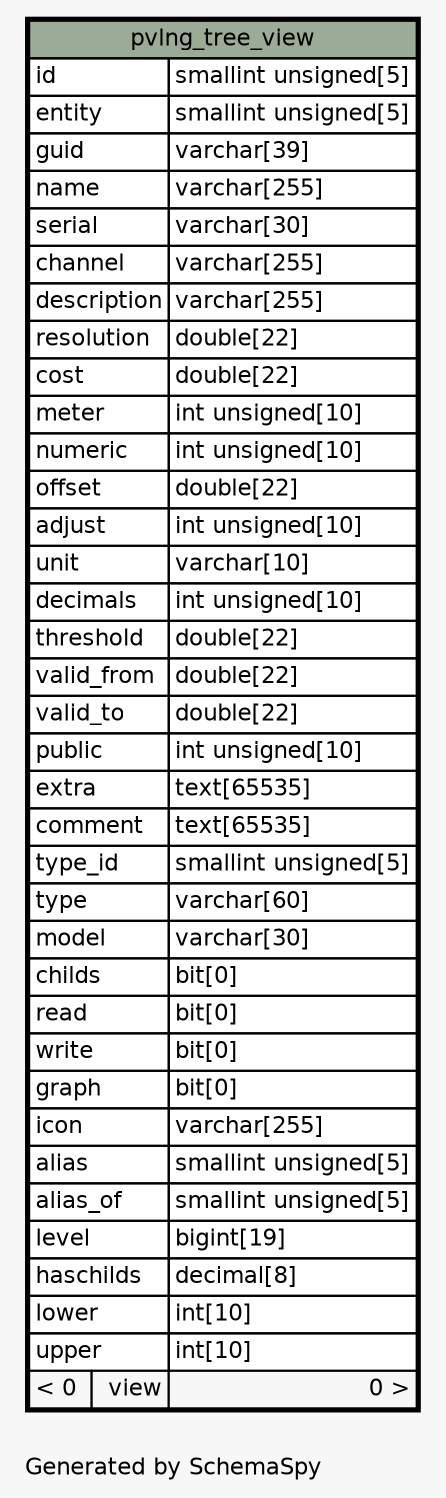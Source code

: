 // dot 2.26.3 on Linux 3.2.0-4-486
// SchemaSpy rev 590
digraph "oneDegreeRelationshipsDiagram" {
  graph [
    rankdir="RL"
    bgcolor="#f7f7f7"
    label="\nGenerated by SchemaSpy"
    labeljust="l"
    nodesep="0.18"
    ranksep="0.46"
    fontname="Helvetica"
    fontsize="11"
  ];
  node [
    fontname="Helvetica"
    fontsize="11"
    shape="plaintext"
  ];
  edge [
    arrowsize="0.8"
  ];
  "pvlng_tree_view" [
    label=<
    <TABLE BORDER="2" CELLBORDER="1" CELLSPACING="0" BGCOLOR="#ffffff">
      <TR><TD COLSPAN="3" BGCOLOR="#9bab96" ALIGN="CENTER">pvlng_tree_view</TD></TR>
      <TR><TD PORT="id" COLSPAN="2" ALIGN="LEFT">id</TD><TD PORT="id.type" ALIGN="LEFT">smallint unsigned[5]</TD></TR>
      <TR><TD PORT="entity" COLSPAN="2" ALIGN="LEFT">entity</TD><TD PORT="entity.type" ALIGN="LEFT">smallint unsigned[5]</TD></TR>
      <TR><TD PORT="guid" COLSPAN="2" ALIGN="LEFT">guid</TD><TD PORT="guid.type" ALIGN="LEFT">varchar[39]</TD></TR>
      <TR><TD PORT="name" COLSPAN="2" ALIGN="LEFT">name</TD><TD PORT="name.type" ALIGN="LEFT">varchar[255]</TD></TR>
      <TR><TD PORT="serial" COLSPAN="2" ALIGN="LEFT">serial</TD><TD PORT="serial.type" ALIGN="LEFT">varchar[30]</TD></TR>
      <TR><TD PORT="channel" COLSPAN="2" ALIGN="LEFT">channel</TD><TD PORT="channel.type" ALIGN="LEFT">varchar[255]</TD></TR>
      <TR><TD PORT="description" COLSPAN="2" ALIGN="LEFT">description</TD><TD PORT="description.type" ALIGN="LEFT">varchar[255]</TD></TR>
      <TR><TD PORT="resolution" COLSPAN="2" ALIGN="LEFT">resolution</TD><TD PORT="resolution.type" ALIGN="LEFT">double[22]</TD></TR>
      <TR><TD PORT="cost" COLSPAN="2" ALIGN="LEFT">cost</TD><TD PORT="cost.type" ALIGN="LEFT">double[22]</TD></TR>
      <TR><TD PORT="meter" COLSPAN="2" ALIGN="LEFT">meter</TD><TD PORT="meter.type" ALIGN="LEFT">int unsigned[10]</TD></TR>
      <TR><TD PORT="numeric" COLSPAN="2" ALIGN="LEFT">numeric</TD><TD PORT="numeric.type" ALIGN="LEFT">int unsigned[10]</TD></TR>
      <TR><TD PORT="offset" COLSPAN="2" ALIGN="LEFT">offset</TD><TD PORT="offset.type" ALIGN="LEFT">double[22]</TD></TR>
      <TR><TD PORT="adjust" COLSPAN="2" ALIGN="LEFT">adjust</TD><TD PORT="adjust.type" ALIGN="LEFT">int unsigned[10]</TD></TR>
      <TR><TD PORT="unit" COLSPAN="2" ALIGN="LEFT">unit</TD><TD PORT="unit.type" ALIGN="LEFT">varchar[10]</TD></TR>
      <TR><TD PORT="decimals" COLSPAN="2" ALIGN="LEFT">decimals</TD><TD PORT="decimals.type" ALIGN="LEFT">int unsigned[10]</TD></TR>
      <TR><TD PORT="threshold" COLSPAN="2" ALIGN="LEFT">threshold</TD><TD PORT="threshold.type" ALIGN="LEFT">double[22]</TD></TR>
      <TR><TD PORT="valid_from" COLSPAN="2" ALIGN="LEFT">valid_from</TD><TD PORT="valid_from.type" ALIGN="LEFT">double[22]</TD></TR>
      <TR><TD PORT="valid_to" COLSPAN="2" ALIGN="LEFT">valid_to</TD><TD PORT="valid_to.type" ALIGN="LEFT">double[22]</TD></TR>
      <TR><TD PORT="public" COLSPAN="2" ALIGN="LEFT">public</TD><TD PORT="public.type" ALIGN="LEFT">int unsigned[10]</TD></TR>
      <TR><TD PORT="extra" COLSPAN="2" ALIGN="LEFT">extra</TD><TD PORT="extra.type" ALIGN="LEFT">text[65535]</TD></TR>
      <TR><TD PORT="comment" COLSPAN="2" ALIGN="LEFT">comment</TD><TD PORT="comment.type" ALIGN="LEFT">text[65535]</TD></TR>
      <TR><TD PORT="type_id" COLSPAN="2" ALIGN="LEFT">type_id</TD><TD PORT="type_id.type" ALIGN="LEFT">smallint unsigned[5]</TD></TR>
      <TR><TD PORT="type" COLSPAN="2" ALIGN="LEFT">type</TD><TD PORT="type.type" ALIGN="LEFT">varchar[60]</TD></TR>
      <TR><TD PORT="model" COLSPAN="2" ALIGN="LEFT">model</TD><TD PORT="model.type" ALIGN="LEFT">varchar[30]</TD></TR>
      <TR><TD PORT="childs" COLSPAN="2" ALIGN="LEFT">childs</TD><TD PORT="childs.type" ALIGN="LEFT">bit[0]</TD></TR>
      <TR><TD PORT="read" COLSPAN="2" ALIGN="LEFT">read</TD><TD PORT="read.type" ALIGN="LEFT">bit[0]</TD></TR>
      <TR><TD PORT="write" COLSPAN="2" ALIGN="LEFT">write</TD><TD PORT="write.type" ALIGN="LEFT">bit[0]</TD></TR>
      <TR><TD PORT="graph" COLSPAN="2" ALIGN="LEFT">graph</TD><TD PORT="graph.type" ALIGN="LEFT">bit[0]</TD></TR>
      <TR><TD PORT="icon" COLSPAN="2" ALIGN="LEFT">icon</TD><TD PORT="icon.type" ALIGN="LEFT">varchar[255]</TD></TR>
      <TR><TD PORT="alias" COLSPAN="2" ALIGN="LEFT">alias</TD><TD PORT="alias.type" ALIGN="LEFT">smallint unsigned[5]</TD></TR>
      <TR><TD PORT="alias_of" COLSPAN="2" ALIGN="LEFT">alias_of</TD><TD PORT="alias_of.type" ALIGN="LEFT">smallint unsigned[5]</TD></TR>
      <TR><TD PORT="level" COLSPAN="2" ALIGN="LEFT">level</TD><TD PORT="level.type" ALIGN="LEFT">bigint[19]</TD></TR>
      <TR><TD PORT="haschilds" COLSPAN="2" ALIGN="LEFT">haschilds</TD><TD PORT="haschilds.type" ALIGN="LEFT">decimal[8]</TD></TR>
      <TR><TD PORT="lower" COLSPAN="2" ALIGN="LEFT">lower</TD><TD PORT="lower.type" ALIGN="LEFT">int[10]</TD></TR>
      <TR><TD PORT="upper" COLSPAN="2" ALIGN="LEFT">upper</TD><TD PORT="upper.type" ALIGN="LEFT">int[10]</TD></TR>
      <TR><TD ALIGN="LEFT" BGCOLOR="#f7f7f7">&lt; 0</TD><TD ALIGN="RIGHT" BGCOLOR="#f7f7f7">view</TD><TD ALIGN="RIGHT" BGCOLOR="#f7f7f7">0 &gt;</TD></TR>
    </TABLE>>
    URL="pvlng_tree_view.html"
    tooltip="pvlng_tree_view"
  ];
}
